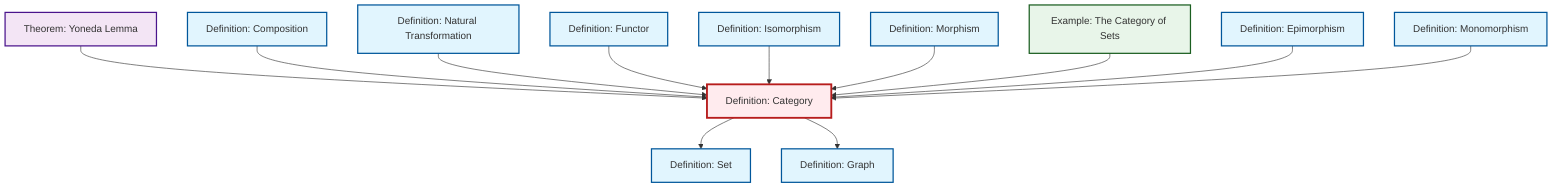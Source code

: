 graph TD
    classDef definition fill:#e1f5fe,stroke:#01579b,stroke-width:2px
    classDef theorem fill:#f3e5f5,stroke:#4a148c,stroke-width:2px
    classDef axiom fill:#fff3e0,stroke:#e65100,stroke-width:2px
    classDef example fill:#e8f5e9,stroke:#1b5e20,stroke-width:2px
    classDef current fill:#ffebee,stroke:#b71c1c,stroke-width:3px
    def-set["Definition: Set"]:::definition
    def-composition["Definition: Composition"]:::definition
    def-category["Definition: Category"]:::definition
    def-morphism["Definition: Morphism"]:::definition
    def-functor["Definition: Functor"]:::definition
    ex-set-category["Example: The Category of Sets"]:::example
    thm-yoneda["Theorem: Yoneda Lemma"]:::theorem
    def-graph["Definition: Graph"]:::definition
    def-natural-transformation["Definition: Natural Transformation"]:::definition
    def-monomorphism["Definition: Monomorphism"]:::definition
    def-isomorphism["Definition: Isomorphism"]:::definition
    def-epimorphism["Definition: Epimorphism"]:::definition
    def-category --> def-set
    thm-yoneda --> def-category
    def-composition --> def-category
    def-natural-transformation --> def-category
    def-functor --> def-category
    def-isomorphism --> def-category
    def-morphism --> def-category
    ex-set-category --> def-category
    def-epimorphism --> def-category
    def-monomorphism --> def-category
    def-category --> def-graph
    class def-category current